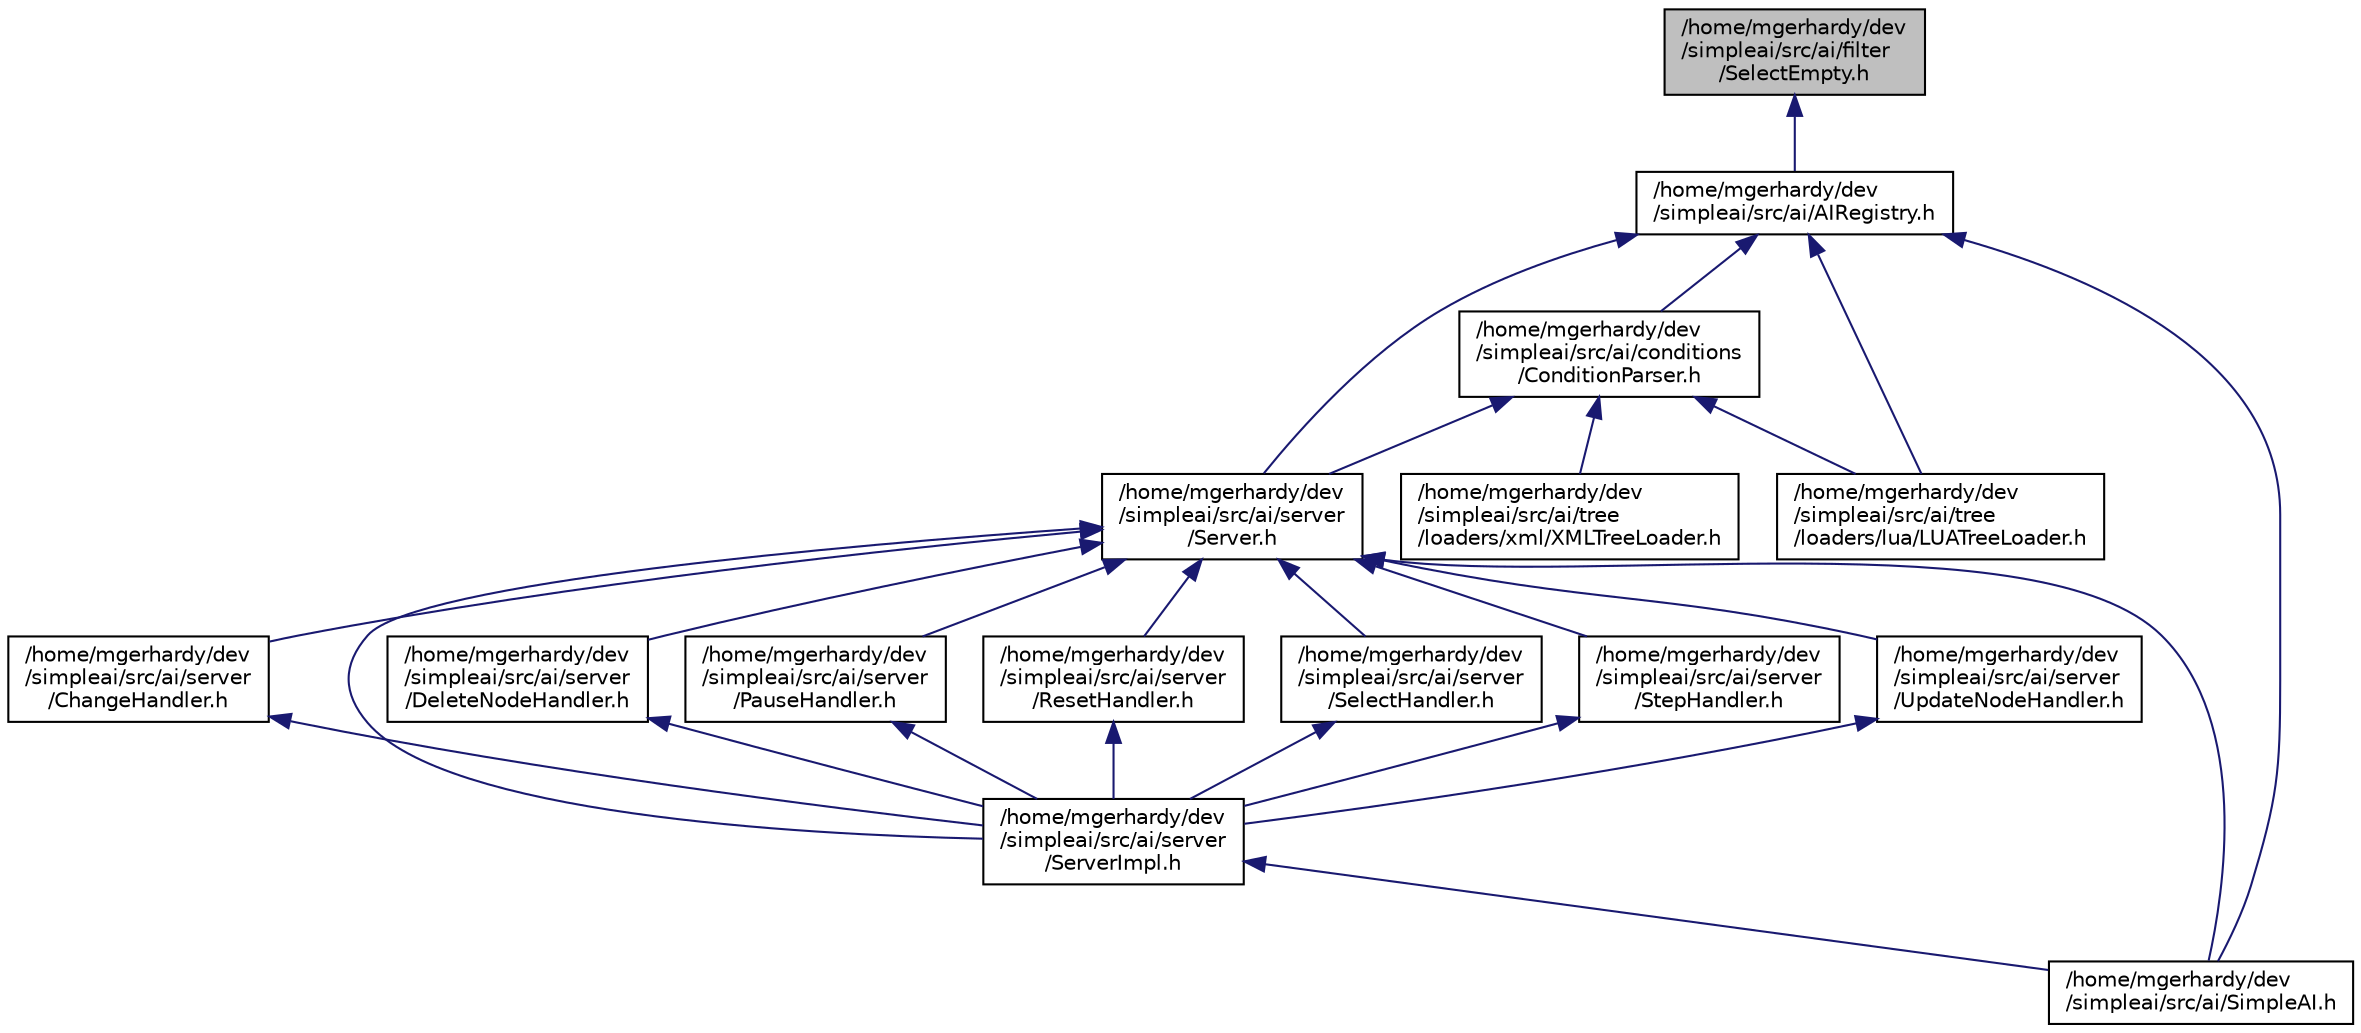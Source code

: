 digraph "/home/mgerhardy/dev/simpleai/src/ai/filter/SelectEmpty.h"
{
  edge [fontname="Helvetica",fontsize="10",labelfontname="Helvetica",labelfontsize="10"];
  node [fontname="Helvetica",fontsize="10",shape=record];
  Node1 [label="/home/mgerhardy/dev\l/simpleai/src/ai/filter\l/SelectEmpty.h",height=0.2,width=0.4,color="black", fillcolor="grey75", style="filled", fontcolor="black"];
  Node1 -> Node2 [dir="back",color="midnightblue",fontsize="10",style="solid",fontname="Helvetica"];
  Node2 [label="/home/mgerhardy/dev\l/simpleai/src/ai/AIRegistry.h",height=0.2,width=0.4,color="black", fillcolor="white", style="filled",URL="$AIRegistry_8h.html"];
  Node2 -> Node3 [dir="back",color="midnightblue",fontsize="10",style="solid",fontname="Helvetica"];
  Node3 [label="/home/mgerhardy/dev\l/simpleai/src/ai/conditions\l/ConditionParser.h",height=0.2,width=0.4,color="black", fillcolor="white", style="filled",URL="$ConditionParser_8h.html"];
  Node3 -> Node4 [dir="back",color="midnightblue",fontsize="10",style="solid",fontname="Helvetica"];
  Node4 [label="/home/mgerhardy/dev\l/simpleai/src/ai/server\l/Server.h",height=0.2,width=0.4,color="black", fillcolor="white", style="filled",URL="$Server_8h.html"];
  Node4 -> Node5 [dir="back",color="midnightblue",fontsize="10",style="solid",fontname="Helvetica"];
  Node5 [label="/home/mgerhardy/dev\l/simpleai/src/ai/server\l/ChangeHandler.h",height=0.2,width=0.4,color="black", fillcolor="white", style="filled",URL="$ChangeHandler_8h.html"];
  Node5 -> Node6 [dir="back",color="midnightblue",fontsize="10",style="solid",fontname="Helvetica"];
  Node6 [label="/home/mgerhardy/dev\l/simpleai/src/ai/server\l/ServerImpl.h",height=0.2,width=0.4,color="black", fillcolor="white", style="filled",URL="$ServerImpl_8h.html"];
  Node6 -> Node7 [dir="back",color="midnightblue",fontsize="10",style="solid",fontname="Helvetica"];
  Node7 [label="/home/mgerhardy/dev\l/simpleai/src/ai/SimpleAI.h",height=0.2,width=0.4,color="black", fillcolor="white", style="filled",URL="$SimpleAI_8h.html"];
  Node4 -> Node8 [dir="back",color="midnightblue",fontsize="10",style="solid",fontname="Helvetica"];
  Node8 [label="/home/mgerhardy/dev\l/simpleai/src/ai/server\l/DeleteNodeHandler.h",height=0.2,width=0.4,color="black", fillcolor="white", style="filled",URL="$DeleteNodeHandler_8h.html"];
  Node8 -> Node6 [dir="back",color="midnightblue",fontsize="10",style="solid",fontname="Helvetica"];
  Node4 -> Node9 [dir="back",color="midnightblue",fontsize="10",style="solid",fontname="Helvetica"];
  Node9 [label="/home/mgerhardy/dev\l/simpleai/src/ai/server\l/PauseHandler.h",height=0.2,width=0.4,color="black", fillcolor="white", style="filled",URL="$PauseHandler_8h.html"];
  Node9 -> Node6 [dir="back",color="midnightblue",fontsize="10",style="solid",fontname="Helvetica"];
  Node4 -> Node10 [dir="back",color="midnightblue",fontsize="10",style="solid",fontname="Helvetica"];
  Node10 [label="/home/mgerhardy/dev\l/simpleai/src/ai/server\l/ResetHandler.h",height=0.2,width=0.4,color="black", fillcolor="white", style="filled",URL="$ResetHandler_8h.html"];
  Node10 -> Node6 [dir="back",color="midnightblue",fontsize="10",style="solid",fontname="Helvetica"];
  Node4 -> Node11 [dir="back",color="midnightblue",fontsize="10",style="solid",fontname="Helvetica"];
  Node11 [label="/home/mgerhardy/dev\l/simpleai/src/ai/server\l/SelectHandler.h",height=0.2,width=0.4,color="black", fillcolor="white", style="filled",URL="$SelectHandler_8h.html"];
  Node11 -> Node6 [dir="back",color="midnightblue",fontsize="10",style="solid",fontname="Helvetica"];
  Node4 -> Node6 [dir="back",color="midnightblue",fontsize="10",style="solid",fontname="Helvetica"];
  Node4 -> Node12 [dir="back",color="midnightblue",fontsize="10",style="solid",fontname="Helvetica"];
  Node12 [label="/home/mgerhardy/dev\l/simpleai/src/ai/server\l/StepHandler.h",height=0.2,width=0.4,color="black", fillcolor="white", style="filled",URL="$StepHandler_8h.html"];
  Node12 -> Node6 [dir="back",color="midnightblue",fontsize="10",style="solid",fontname="Helvetica"];
  Node4 -> Node13 [dir="back",color="midnightblue",fontsize="10",style="solid",fontname="Helvetica"];
  Node13 [label="/home/mgerhardy/dev\l/simpleai/src/ai/server\l/UpdateNodeHandler.h",height=0.2,width=0.4,color="black", fillcolor="white", style="filled",URL="$UpdateNodeHandler_8h.html"];
  Node13 -> Node6 [dir="back",color="midnightblue",fontsize="10",style="solid",fontname="Helvetica"];
  Node4 -> Node7 [dir="back",color="midnightblue",fontsize="10",style="solid",fontname="Helvetica"];
  Node3 -> Node14 [dir="back",color="midnightblue",fontsize="10",style="solid",fontname="Helvetica"];
  Node14 [label="/home/mgerhardy/dev\l/simpleai/src/ai/tree\l/loaders/lua/LUATreeLoader.h",height=0.2,width=0.4,color="black", fillcolor="white", style="filled",URL="$LUATreeLoader_8h.html"];
  Node3 -> Node15 [dir="back",color="midnightblue",fontsize="10",style="solid",fontname="Helvetica"];
  Node15 [label="/home/mgerhardy/dev\l/simpleai/src/ai/tree\l/loaders/xml/XMLTreeLoader.h",height=0.2,width=0.4,color="black", fillcolor="white", style="filled",URL="$XMLTreeLoader_8h.html"];
  Node2 -> Node4 [dir="back",color="midnightblue",fontsize="10",style="solid",fontname="Helvetica"];
  Node2 -> Node7 [dir="back",color="midnightblue",fontsize="10",style="solid",fontname="Helvetica"];
  Node2 -> Node14 [dir="back",color="midnightblue",fontsize="10",style="solid",fontname="Helvetica"];
}
